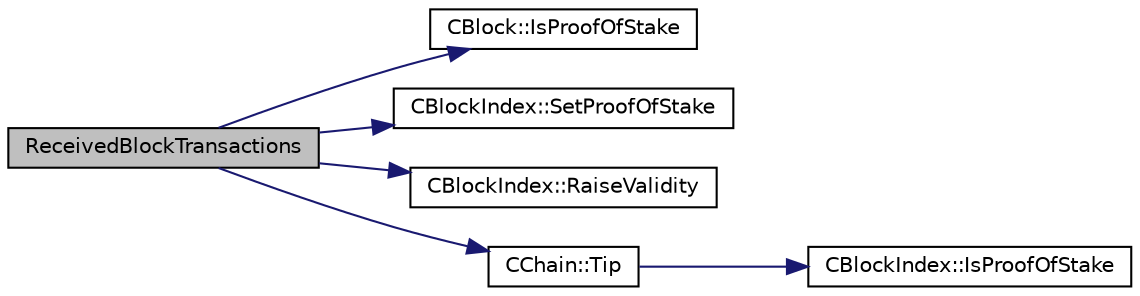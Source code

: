 digraph "ReceivedBlockTransactions"
{
  edge [fontname="Helvetica",fontsize="10",labelfontname="Helvetica",labelfontsize="10"];
  node [fontname="Helvetica",fontsize="10",shape=record];
  rankdir="LR";
  Node1396 [label="ReceivedBlockTransactions",height=0.2,width=0.4,color="black", fillcolor="grey75", style="filled", fontcolor="black"];
  Node1396 -> Node1397 [color="midnightblue",fontsize="10",style="solid",fontname="Helvetica"];
  Node1397 [label="CBlock::IsProofOfStake",height=0.2,width=0.4,color="black", fillcolor="white", style="filled",URL="$class_c_block.html#ab70bdac61ff8eca54fd29c835cb4f025"];
  Node1396 -> Node1398 [color="midnightblue",fontsize="10",style="solid",fontname="Helvetica"];
  Node1398 [label="CBlockIndex::SetProofOfStake",height=0.2,width=0.4,color="black", fillcolor="white", style="filled",URL="$class_c_block_index.html#a4c1eb937c07db986f698909e66754c9e"];
  Node1396 -> Node1399 [color="midnightblue",fontsize="10",style="solid",fontname="Helvetica"];
  Node1399 [label="CBlockIndex::RaiseValidity",height=0.2,width=0.4,color="black", fillcolor="white", style="filled",URL="$class_c_block_index.html#a076aff906933e9d75a37aa9b81c01384",tooltip="Raise the validity level of this block index entry. "];
  Node1396 -> Node1400 [color="midnightblue",fontsize="10",style="solid",fontname="Helvetica"];
  Node1400 [label="CChain::Tip",height=0.2,width=0.4,color="black", fillcolor="white", style="filled",URL="$class_c_chain.html#a40ccefec14f8f3195c08c827af8cf412",tooltip="Returns the index entry for the tip of this chain, or NULL if none. "];
  Node1400 -> Node1401 [color="midnightblue",fontsize="10",style="solid",fontname="Helvetica"];
  Node1401 [label="CBlockIndex::IsProofOfStake",height=0.2,width=0.4,color="black", fillcolor="white", style="filled",URL="$class_c_block_index.html#a2438a891e9d43821c0d99e1bdac56fde"];
}
